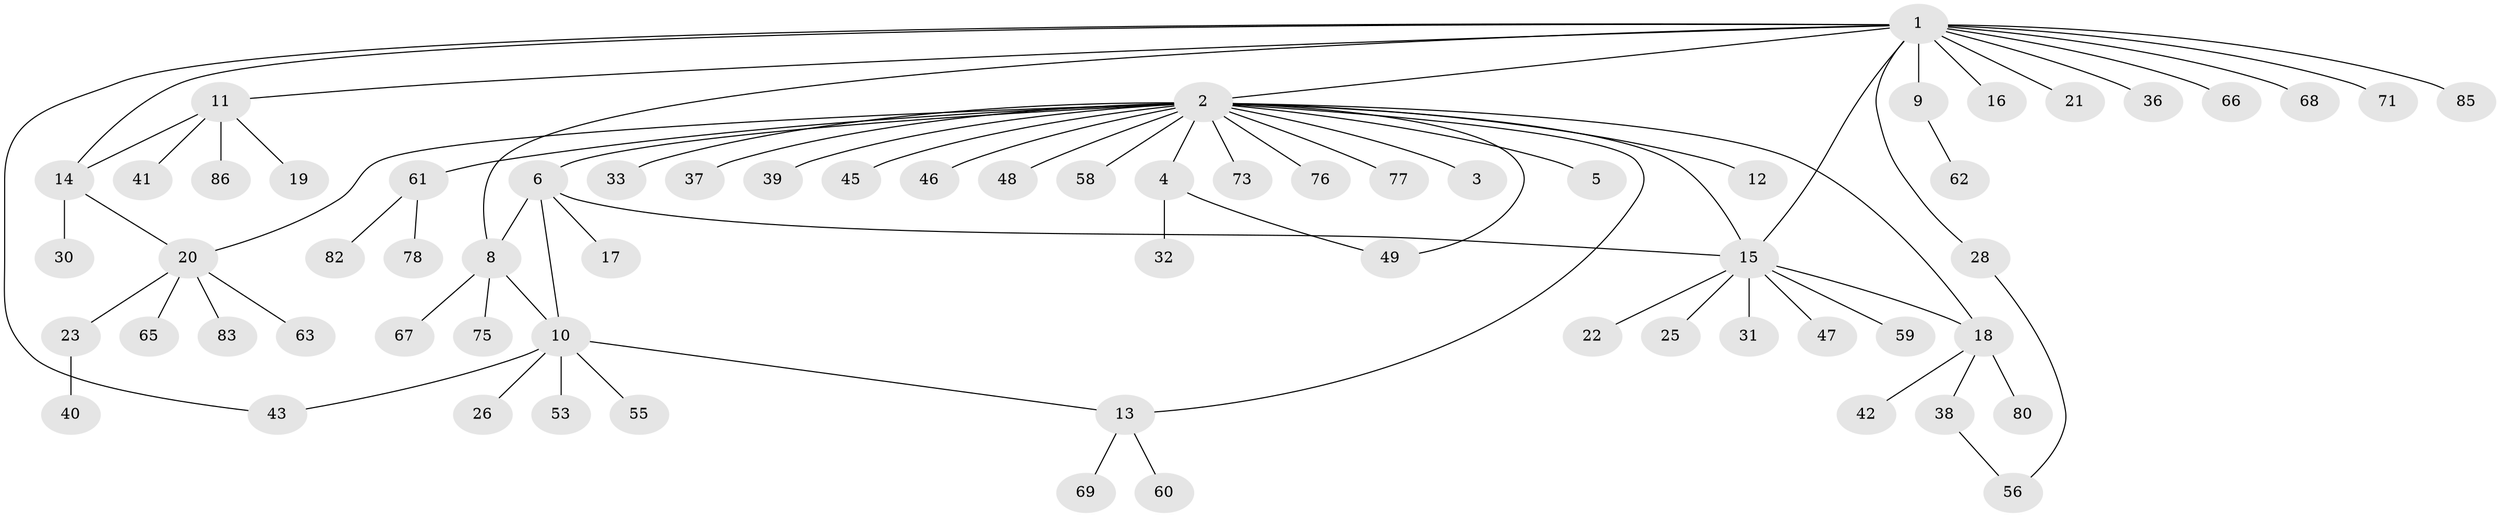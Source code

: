 // original degree distribution, {16: 0.011494252873563218, 18: 0.011494252873563218, 1: 0.6666666666666666, 4: 0.034482758620689655, 5: 0.05747126436781609, 6: 0.034482758620689655, 2: 0.13793103448275862, 10: 0.011494252873563218, 7: 0.011494252873563218, 3: 0.022988505747126436}
// Generated by graph-tools (version 1.1) at 2025/41/03/06/25 10:41:48]
// undirected, 67 vertices, 77 edges
graph export_dot {
graph [start="1"]
  node [color=gray90,style=filled];
  1 [super="+34"];
  2 [super="+7"];
  3;
  4 [super="+52"];
  5;
  6 [super="+84"];
  8 [super="+50"];
  9 [super="+44"];
  10 [super="+27"];
  11 [super="+35"];
  12;
  13 [super="+87"];
  14 [super="+24"];
  15 [super="+72"];
  16;
  17;
  18 [super="+64"];
  19;
  20 [super="+29"];
  21;
  22 [super="+51"];
  23 [super="+70"];
  25;
  26;
  28;
  30;
  31;
  32;
  33;
  36 [super="+54"];
  37;
  38;
  39;
  40;
  41;
  42;
  43 [super="+57"];
  45;
  46;
  47;
  48;
  49;
  53;
  55;
  56 [super="+81"];
  58;
  59;
  60;
  61 [super="+74"];
  62;
  63;
  65;
  66;
  67;
  68;
  69;
  71;
  73;
  75;
  76 [super="+79"];
  77;
  78;
  80;
  82;
  83;
  85;
  86;
  1 -- 2;
  1 -- 8;
  1 -- 9;
  1 -- 11;
  1 -- 14;
  1 -- 15;
  1 -- 16;
  1 -- 21;
  1 -- 28;
  1 -- 36;
  1 -- 66;
  1 -- 68;
  1 -- 71;
  1 -- 85;
  1 -- 43;
  2 -- 3;
  2 -- 4;
  2 -- 5;
  2 -- 6;
  2 -- 13;
  2 -- 18;
  2 -- 20;
  2 -- 33;
  2 -- 39;
  2 -- 45;
  2 -- 46;
  2 -- 49;
  2 -- 58;
  2 -- 61;
  2 -- 73;
  2 -- 77;
  2 -- 48;
  2 -- 37;
  2 -- 76;
  2 -- 12;
  2 -- 15;
  4 -- 32;
  4 -- 49;
  6 -- 8;
  6 -- 17;
  6 -- 10;
  6 -- 15;
  8 -- 10;
  8 -- 75;
  8 -- 67;
  9 -- 62;
  10 -- 26;
  10 -- 53;
  10 -- 55;
  10 -- 43;
  10 -- 13;
  11 -- 14;
  11 -- 19;
  11 -- 41;
  11 -- 86;
  13 -- 60;
  13 -- 69;
  14 -- 20;
  14 -- 30;
  15 -- 18;
  15 -- 22;
  15 -- 25;
  15 -- 31;
  15 -- 47;
  15 -- 59;
  18 -- 38;
  18 -- 42;
  18 -- 80;
  20 -- 23;
  20 -- 63;
  20 -- 65;
  20 -- 83;
  23 -- 40;
  28 -- 56;
  38 -- 56;
  61 -- 78;
  61 -- 82;
}
